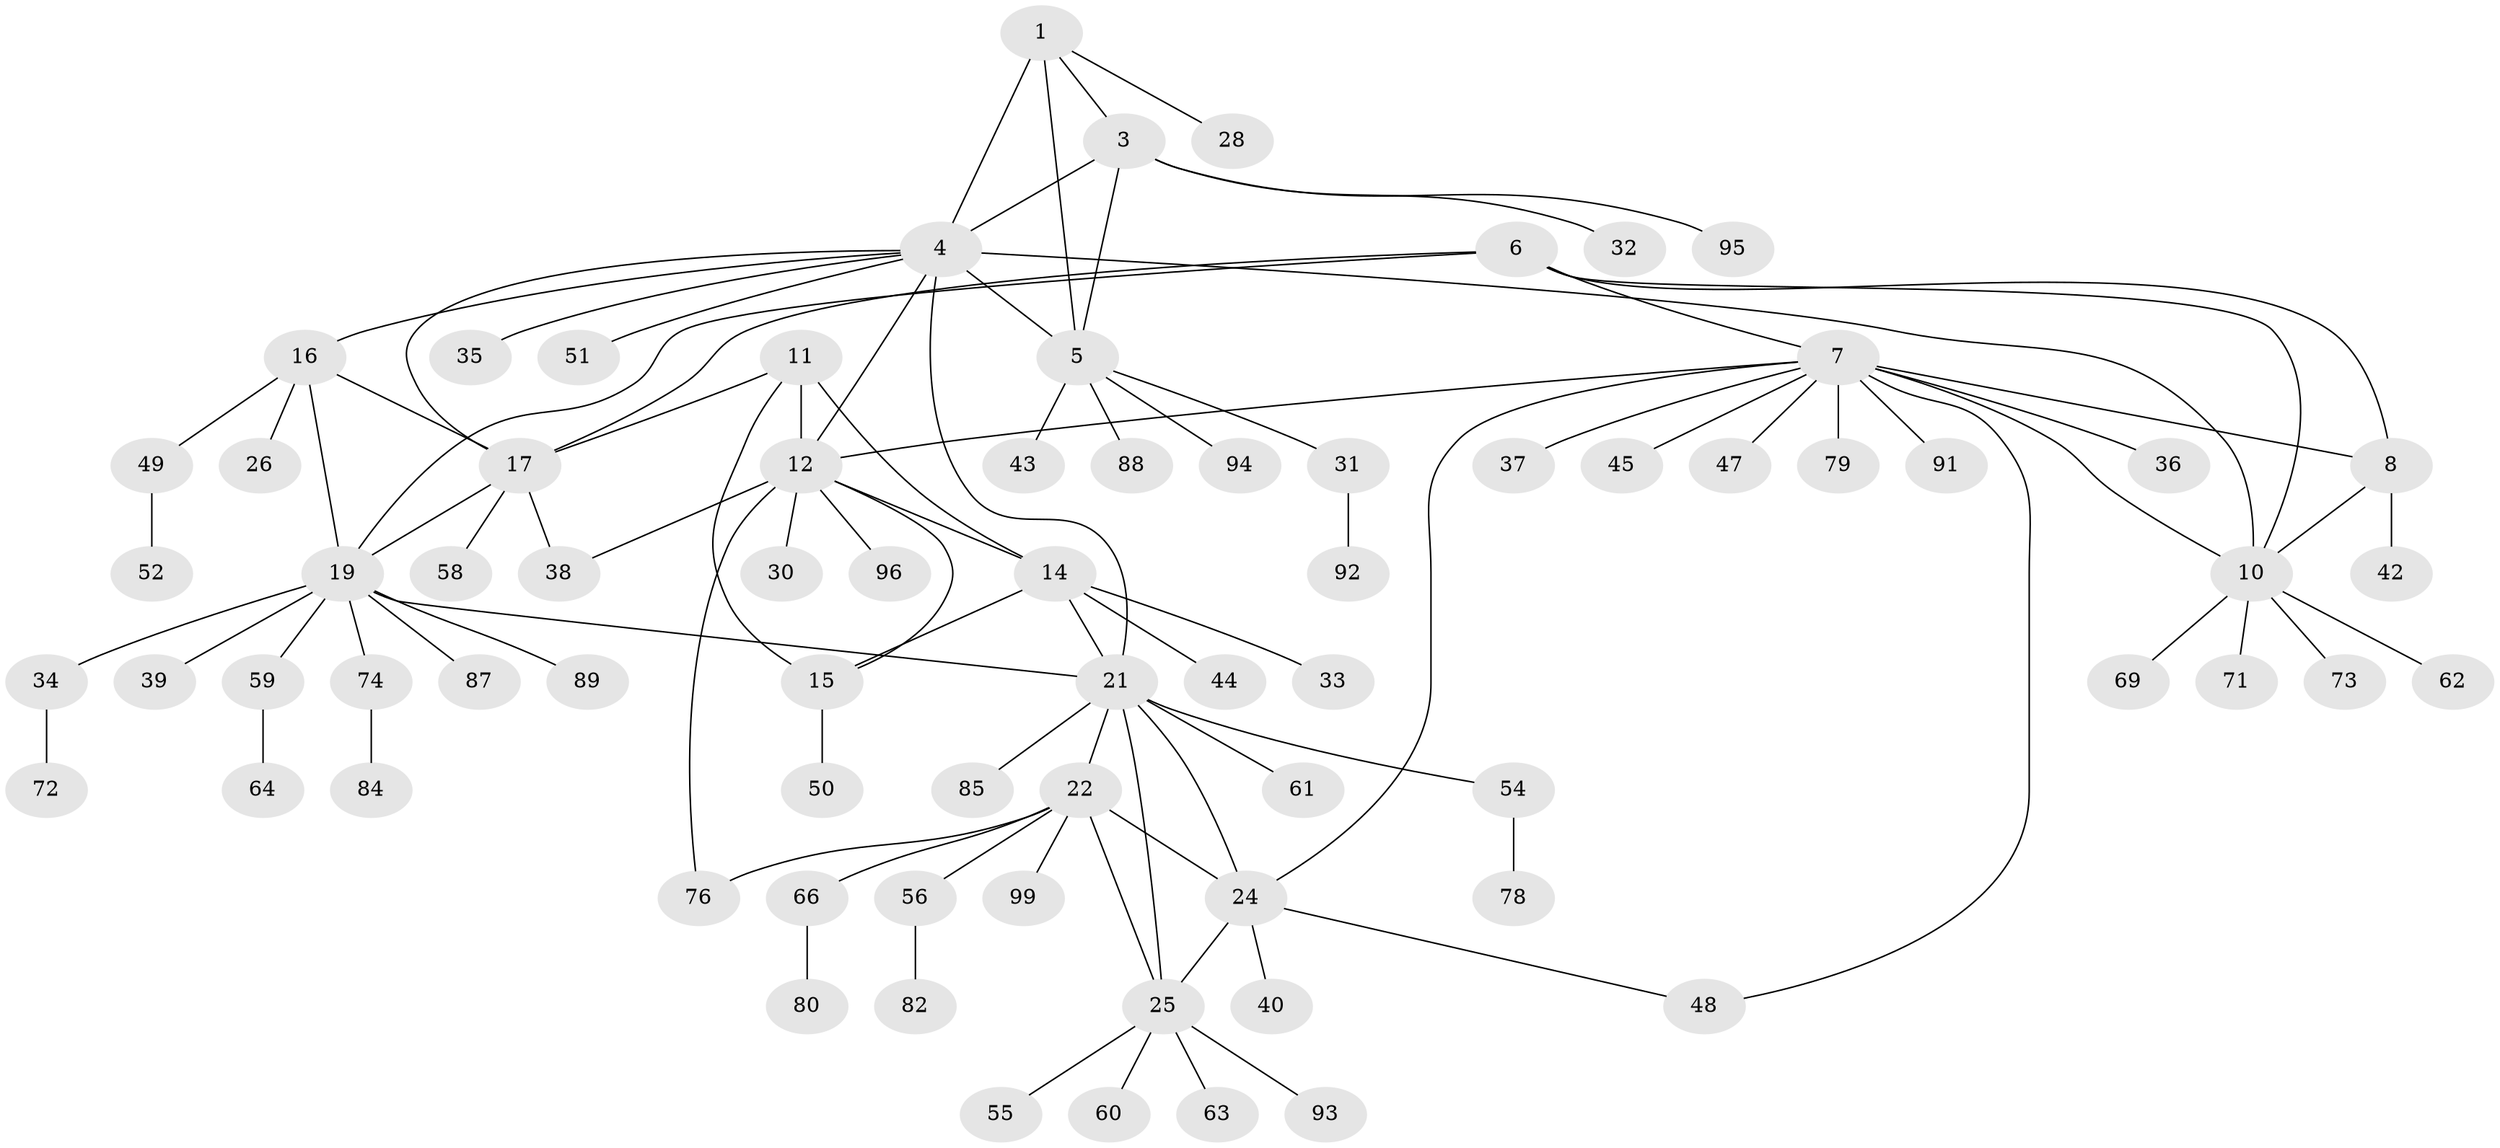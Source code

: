 // Generated by graph-tools (version 1.1) at 2025/24/03/03/25 07:24:15]
// undirected, 75 vertices, 98 edges
graph export_dot {
graph [start="1"]
  node [color=gray90,style=filled];
  1 [super="+2"];
  3 [super="+70"];
  4 [super="+90"];
  5 [super="+100"];
  6 [super="+41"];
  7 [super="+9"];
  8 [super="+68"];
  10 [super="+75"];
  11 [super="+13"];
  12 [super="+29"];
  14 [super="+46"];
  15;
  16 [super="+18"];
  17 [super="+86"];
  19 [super="+20"];
  21 [super="+23"];
  22 [super="+57"];
  24 [super="+27"];
  25 [super="+67"];
  26;
  28;
  30;
  31;
  32;
  33 [super="+83"];
  34;
  35;
  36;
  37;
  38 [super="+65"];
  39;
  40;
  42;
  43;
  44;
  45;
  47;
  48;
  49 [super="+53"];
  50;
  51;
  52;
  54;
  55;
  56;
  58;
  59;
  60;
  61 [super="+77"];
  62;
  63;
  64;
  66;
  69;
  71 [super="+97"];
  72;
  73;
  74;
  76 [super="+81"];
  78;
  79;
  80;
  82;
  84;
  85;
  87;
  88;
  89;
  91;
  92 [super="+98"];
  93;
  94;
  95;
  96;
  99;
  1 -- 3 [weight=2];
  1 -- 4 [weight=2];
  1 -- 5 [weight=2];
  1 -- 28;
  3 -- 4;
  3 -- 5;
  3 -- 32;
  3 -- 95;
  4 -- 5;
  4 -- 10;
  4 -- 12;
  4 -- 21;
  4 -- 35;
  4 -- 51;
  4 -- 16;
  4 -- 17;
  5 -- 31;
  5 -- 43;
  5 -- 88;
  5 -- 94;
  6 -- 7 [weight=2];
  6 -- 8;
  6 -- 10;
  6 -- 19;
  6 -- 17;
  7 -- 8 [weight=2];
  7 -- 10 [weight=2];
  7 -- 12;
  7 -- 37;
  7 -- 45;
  7 -- 79;
  7 -- 36;
  7 -- 47;
  7 -- 48;
  7 -- 24;
  7 -- 91;
  8 -- 10;
  8 -- 42;
  10 -- 62;
  10 -- 69;
  10 -- 71;
  10 -- 73;
  11 -- 12 [weight=2];
  11 -- 14 [weight=2];
  11 -- 15 [weight=2];
  11 -- 17;
  12 -- 14;
  12 -- 15;
  12 -- 30;
  12 -- 38;
  12 -- 96;
  12 -- 76;
  14 -- 15;
  14 -- 21;
  14 -- 33;
  14 -- 44;
  15 -- 50;
  16 -- 17 [weight=2];
  16 -- 19 [weight=4];
  16 -- 49;
  16 -- 26;
  17 -- 19 [weight=2];
  17 -- 58;
  17 -- 38;
  19 -- 21;
  19 -- 59;
  19 -- 87;
  19 -- 89;
  19 -- 34;
  19 -- 39;
  19 -- 74;
  21 -- 22 [weight=2];
  21 -- 24 [weight=2];
  21 -- 25 [weight=2];
  21 -- 85;
  21 -- 54;
  21 -- 61;
  22 -- 24;
  22 -- 25;
  22 -- 56;
  22 -- 66;
  22 -- 76;
  22 -- 99;
  24 -- 25;
  24 -- 48;
  24 -- 40;
  25 -- 55;
  25 -- 60;
  25 -- 63;
  25 -- 93;
  31 -- 92;
  34 -- 72;
  49 -- 52;
  54 -- 78;
  56 -- 82;
  59 -- 64;
  66 -- 80;
  74 -- 84;
}
